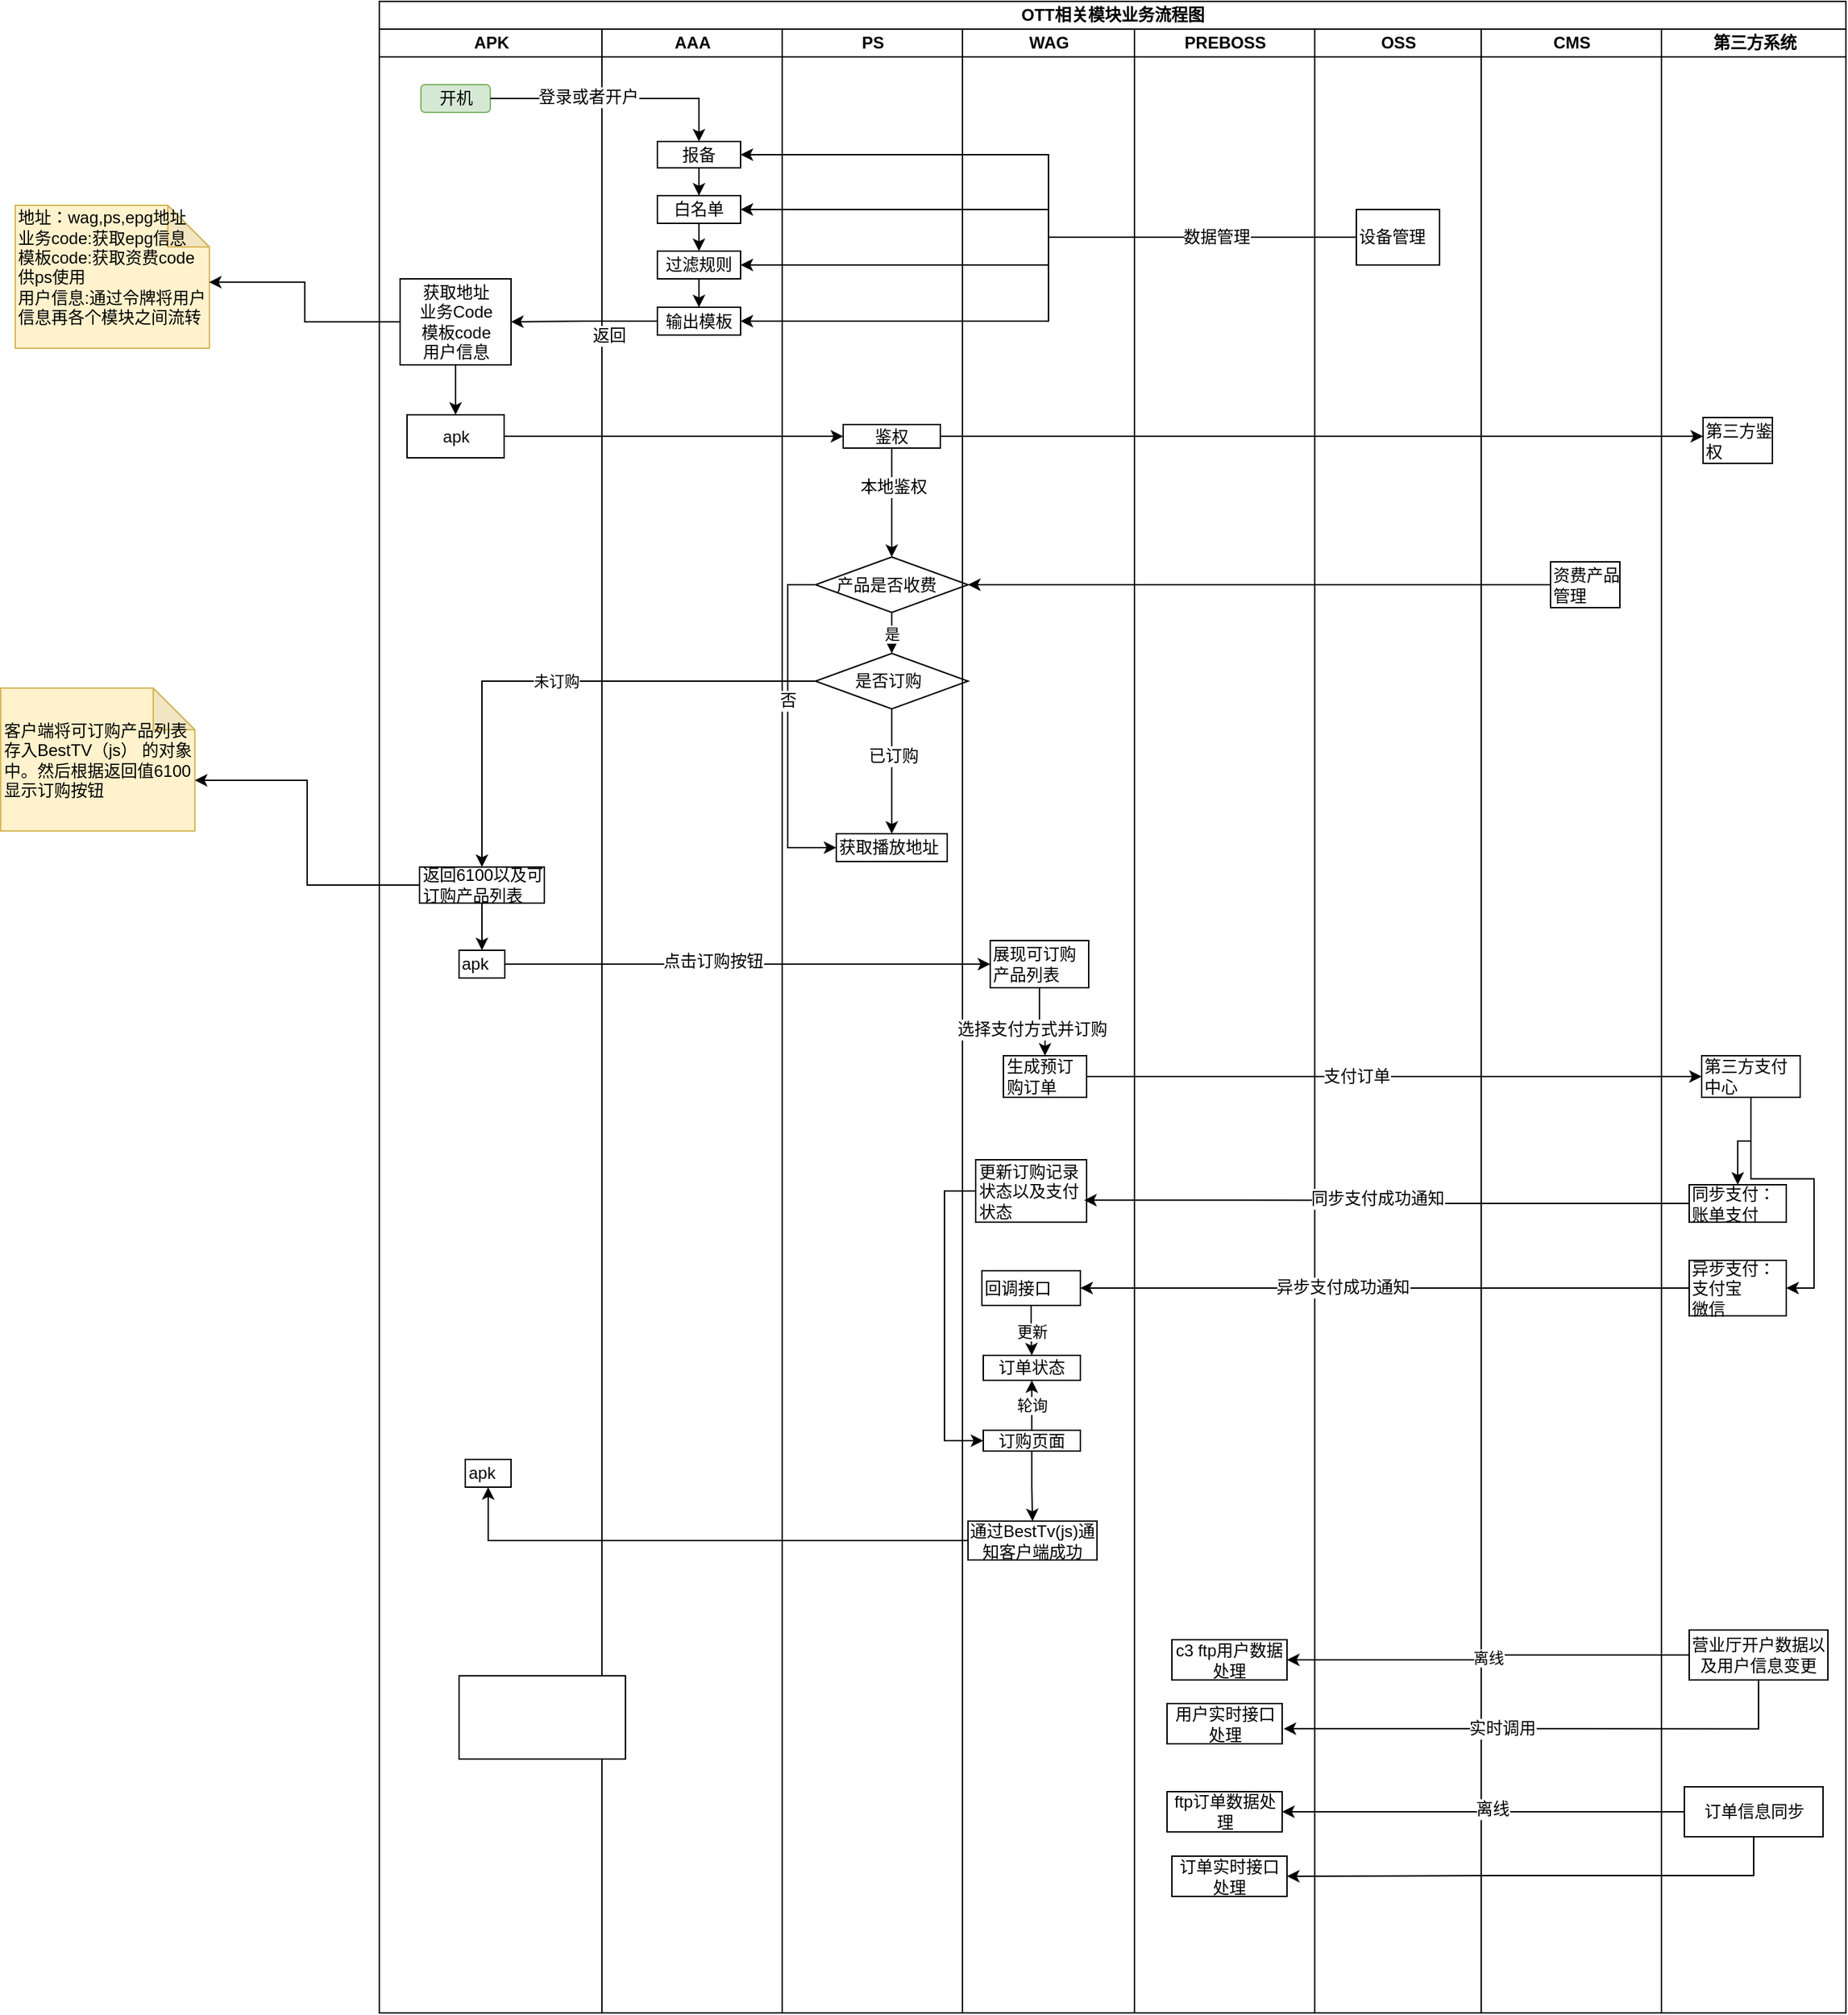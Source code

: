 <mxfile version="10.6.0" type="github"><diagram id="HEy0dX1jvcMJeZMaZy05" name="Page-1"><mxGraphModel dx="1493" dy="359" grid="1" gridSize="10" guides="1" tooltips="1" connect="1" arrows="1" fold="1" page="1" pageScale="1" pageWidth="827" pageHeight="1169" math="0" shadow="0"><root><mxCell id="0"/><mxCell id="1" parent="0"/><mxCell id="SOLJUO9pabLHy7eWVExb-6" value="OTT相关模块业务流程图" style="swimlane;html=1;childLayout=stackLayout;resizeParent=1;resizeParentMax=0;startSize=20;aspect=fixed;" parent="1" vertex="1"><mxGeometry x="132.5" y="73" width="1057.5" height="1450" as="geometry"/></mxCell><mxCell id="SOLJUO9pabLHy7eWVExb-7" value="APK" style="swimlane;html=1;startSize=20;" parent="SOLJUO9pabLHy7eWVExb-6" vertex="1"><mxGeometry y="20" width="160.5" height="1430" as="geometry"/></mxCell><mxCell id="BWHfdyyWRmZe37nEwWRx-1" value="开机" style="rounded=1;whiteSpace=wrap;html=1;fillColor=#d5e8d4;strokeColor=#82b366;" vertex="1" parent="SOLJUO9pabLHy7eWVExb-7"><mxGeometry x="30" y="40" width="50" height="20" as="geometry"/></mxCell><mxCell id="BWHfdyyWRmZe37nEwWRx-90" style="edgeStyle=orthogonalEdgeStyle;rounded=0;orthogonalLoop=1;jettySize=auto;html=1;entryX=0.5;entryY=0;entryDx=0;entryDy=0;align=center;" edge="1" parent="SOLJUO9pabLHy7eWVExb-7" source="BWHfdyyWRmZe37nEwWRx-84" target="BWHfdyyWRmZe37nEwWRx-89"><mxGeometry relative="1" as="geometry"/></mxCell><mxCell id="BWHfdyyWRmZe37nEwWRx-84" value="返回6100以及可订购产品列表" style="rounded=0;whiteSpace=wrap;html=1;align=left;" vertex="1" parent="SOLJUO9pabLHy7eWVExb-7"><mxGeometry x="29" y="604" width="90" height="26" as="geometry"/></mxCell><mxCell id="BWHfdyyWRmZe37nEwWRx-89" value="apk" style="rounded=0;whiteSpace=wrap;html=1;align=left;" vertex="1" parent="SOLJUO9pabLHy7eWVExb-7"><mxGeometry x="57.5" y="664" width="33" height="20" as="geometry"/></mxCell><mxCell id="BWHfdyyWRmZe37nEwWRx-109" value="" style="edgeStyle=orthogonalEdgeStyle;rounded=0;orthogonalLoop=1;jettySize=auto;html=1;align=center;" edge="1" parent="SOLJUO9pabLHy7eWVExb-7" source="BWHfdyyWRmZe37nEwWRx-104" target="BWHfdyyWRmZe37nEwWRx-108"><mxGeometry relative="1" as="geometry"/></mxCell><mxCell id="BWHfdyyWRmZe37nEwWRx-104" value="&lt;span&gt;获取地址&lt;/span&gt;&lt;br&gt;&lt;span&gt;业务Code&lt;/span&gt;&lt;br&gt;&lt;span&gt;模板code&lt;/span&gt;&lt;br&gt;&lt;span&gt;用户信息&lt;/span&gt;" style="rounded=0;whiteSpace=wrap;html=1;align=center;" vertex="1" parent="SOLJUO9pabLHy7eWVExb-7"><mxGeometry x="15" y="180" width="80" height="62" as="geometry"/></mxCell><mxCell id="BWHfdyyWRmZe37nEwWRx-108" value="apk&lt;br&gt;" style="rounded=0;whiteSpace=wrap;html=1;align=center;" vertex="1" parent="SOLJUO9pabLHy7eWVExb-7"><mxGeometry x="20" y="278" width="70" height="31" as="geometry"/></mxCell><mxCell id="BWHfdyyWRmZe37nEwWRx-151" value="apk" style="rounded=0;whiteSpace=wrap;html=1;align=left;" vertex="1" parent="SOLJUO9pabLHy7eWVExb-7"><mxGeometry x="62" y="1031" width="33" height="20" as="geometry"/></mxCell><mxCell id="SOLJUO9pabLHy7eWVExb-9" value="AAA" style="swimlane;html=1;startSize=20;" parent="SOLJUO9pabLHy7eWVExb-6" vertex="1"><mxGeometry x="160.5" y="20" width="130" height="1430" as="geometry"/></mxCell><mxCell id="BWHfdyyWRmZe37nEwWRx-156" style="edgeStyle=orthogonalEdgeStyle;rounded=0;orthogonalLoop=1;jettySize=auto;html=1;entryX=0.5;entryY=0;entryDx=0;entryDy=0;align=center;" edge="1" parent="SOLJUO9pabLHy7eWVExb-9" source="BWHfdyyWRmZe37nEwWRx-5" target="BWHfdyyWRmZe37nEwWRx-18"><mxGeometry relative="1" as="geometry"/></mxCell><mxCell id="BWHfdyyWRmZe37nEwWRx-5" value="报备&lt;br&gt;" style="rounded=0;whiteSpace=wrap;html=1;" vertex="1" parent="SOLJUO9pabLHy7eWVExb-9"><mxGeometry x="40" y="81" width="60" height="19" as="geometry"/></mxCell><mxCell id="BWHfdyyWRmZe37nEwWRx-20" value="输出模板&lt;br&gt;" style="rounded=0;whiteSpace=wrap;html=1;" vertex="1" parent="SOLJUO9pabLHy7eWVExb-9"><mxGeometry x="40" y="200.5" width="60" height="20" as="geometry"/></mxCell><mxCell id="BWHfdyyWRmZe37nEwWRx-38" style="edgeStyle=orthogonalEdgeStyle;rounded=0;orthogonalLoop=1;jettySize=auto;html=1;exitX=0.5;exitY=1;exitDx=0;exitDy=0;align=center;" edge="1" parent="SOLJUO9pabLHy7eWVExb-9" source="BWHfdyyWRmZe37nEwWRx-19" target="BWHfdyyWRmZe37nEwWRx-20"><mxGeometry relative="1" as="geometry"/></mxCell><mxCell id="BWHfdyyWRmZe37nEwWRx-19" value="过滤规则&lt;br&gt;" style="rounded=0;whiteSpace=wrap;html=1;" vertex="1" parent="SOLJUO9pabLHy7eWVExb-9"><mxGeometry x="40" y="160" width="60" height="20" as="geometry"/></mxCell><mxCell id="BWHfdyyWRmZe37nEwWRx-39" style="edgeStyle=orthogonalEdgeStyle;rounded=0;orthogonalLoop=1;jettySize=auto;html=1;exitX=0.5;exitY=1;exitDx=0;exitDy=0;entryX=0.5;entryY=0;entryDx=0;entryDy=0;align=center;" edge="1" parent="SOLJUO9pabLHy7eWVExb-9" source="BWHfdyyWRmZe37nEwWRx-18" target="BWHfdyyWRmZe37nEwWRx-19"><mxGeometry relative="1" as="geometry"><Array as="points"><mxPoint x="70" y="147"/><mxPoint x="70" y="147"/></Array></mxGeometry></mxCell><mxCell id="BWHfdyyWRmZe37nEwWRx-18" value="白名单&lt;br&gt;" style="rounded=0;whiteSpace=wrap;html=1;" vertex="1" parent="SOLJUO9pabLHy7eWVExb-9"><mxGeometry x="40" y="120" width="60" height="20" as="geometry"/></mxCell><mxCell id="BWHfdyyWRmZe37nEwWRx-85" value="未订购" style="edgeStyle=orthogonalEdgeStyle;rounded=0;orthogonalLoop=1;jettySize=auto;html=1;exitX=0;exitY=0.5;exitDx=0;exitDy=0;entryX=0.5;entryY=0;entryDx=0;entryDy=0;align=center;" edge="1" parent="SOLJUO9pabLHy7eWVExb-6" source="BWHfdyyWRmZe37nEwWRx-77" target="BWHfdyyWRmZe37nEwWRx-84"><mxGeometry relative="1" as="geometry"/></mxCell><mxCell id="BWHfdyyWRmZe37nEwWRx-92" style="edgeStyle=orthogonalEdgeStyle;rounded=0;orthogonalLoop=1;jettySize=auto;html=1;entryX=0;entryY=0.5;entryDx=0;entryDy=0;align=center;" edge="1" parent="SOLJUO9pabLHy7eWVExb-6" source="BWHfdyyWRmZe37nEwWRx-89" target="BWHfdyyWRmZe37nEwWRx-86"><mxGeometry relative="1" as="geometry"/></mxCell><mxCell id="BWHfdyyWRmZe37nEwWRx-95" value="点击订购按钮" style="text;html=1;resizable=0;points=[];align=center;verticalAlign=middle;labelBackgroundColor=#ffffff;" vertex="1" connectable="0" parent="BWHfdyyWRmZe37nEwWRx-92"><mxGeometry x="0.003" y="26" relative="1" as="geometry"><mxPoint x="-26" y="24" as="offset"/></mxGeometry></mxCell><mxCell id="SOLJUO9pabLHy7eWVExb-18" value="PS" style="swimlane;html=1;startSize=20;" parent="SOLJUO9pabLHy7eWVExb-6" vertex="1"><mxGeometry x="290.5" y="20" width="130" height="1430" as="geometry"/></mxCell><mxCell id="BWHfdyyWRmZe37nEwWRx-75" style="edgeStyle=orthogonalEdgeStyle;rounded=0;orthogonalLoop=1;jettySize=auto;html=1;exitX=0;exitY=0.5;exitDx=0;exitDy=0;entryX=0;entryY=0.5;entryDx=0;entryDy=0;align=center;" edge="1" parent="SOLJUO9pabLHy7eWVExb-18" source="BWHfdyyWRmZe37nEwWRx-53" target="BWHfdyyWRmZe37nEwWRx-74"><mxGeometry relative="1" as="geometry"/></mxCell><mxCell id="BWHfdyyWRmZe37nEwWRx-76" value="否" style="text;html=1;resizable=0;points=[];align=center;verticalAlign=middle;labelBackgroundColor=#ffffff;" vertex="1" connectable="0" parent="BWHfdyyWRmZe37nEwWRx-75"><mxGeometry x="-0.156" relative="1" as="geometry"><mxPoint as="offset"/></mxGeometry></mxCell><mxCell id="BWHfdyyWRmZe37nEwWRx-78" value="是" style="edgeStyle=orthogonalEdgeStyle;rounded=0;orthogonalLoop=1;jettySize=auto;html=1;exitX=0.5;exitY=1;exitDx=0;exitDy=0;entryX=0.5;entryY=0;entryDx=0;entryDy=0;align=center;" edge="1" parent="SOLJUO9pabLHy7eWVExb-18" source="BWHfdyyWRmZe37nEwWRx-53" target="BWHfdyyWRmZe37nEwWRx-77"><mxGeometry relative="1" as="geometry"/></mxCell><mxCell id="BWHfdyyWRmZe37nEwWRx-53" value="&amp;nbsp; &amp;nbsp; 产品是否收费" style="rhombus;whiteSpace=wrap;html=1;align=left;" vertex="1" parent="SOLJUO9pabLHy7eWVExb-18"><mxGeometry x="24" y="380.5" width="110" height="40" as="geometry"/></mxCell><mxCell id="BWHfdyyWRmZe37nEwWRx-74" value="获取播放地址" style="rounded=0;whiteSpace=wrap;html=1;align=left;" vertex="1" parent="SOLJUO9pabLHy7eWVExb-18"><mxGeometry x="39" y="580" width="80" height="20" as="geometry"/></mxCell><mxCell id="BWHfdyyWRmZe37nEwWRx-79" style="edgeStyle=orthogonalEdgeStyle;rounded=0;orthogonalLoop=1;jettySize=auto;html=1;exitX=0.5;exitY=1;exitDx=0;exitDy=0;align=center;" edge="1" parent="SOLJUO9pabLHy7eWVExb-18" source="BWHfdyyWRmZe37nEwWRx-77" target="BWHfdyyWRmZe37nEwWRx-74"><mxGeometry relative="1" as="geometry"/></mxCell><mxCell id="BWHfdyyWRmZe37nEwWRx-80" value="已订购" style="text;html=1;resizable=0;points=[];align=center;verticalAlign=middle;labelBackgroundColor=#ffffff;" vertex="1" connectable="0" parent="BWHfdyyWRmZe37nEwWRx-79"><mxGeometry x="0.006" y="12" relative="1" as="geometry"><mxPoint x="-11" y="-12" as="offset"/></mxGeometry></mxCell><mxCell id="BWHfdyyWRmZe37nEwWRx-77" value="&amp;nbsp; &amp;nbsp; &amp;nbsp; &amp;nbsp; 是否订购" style="rhombus;whiteSpace=wrap;html=1;align=left;" vertex="1" parent="SOLJUO9pabLHy7eWVExb-18"><mxGeometry x="24" y="450" width="110" height="40" as="geometry"/></mxCell><mxCell id="BWHfdyyWRmZe37nEwWRx-123" style="edgeStyle=orthogonalEdgeStyle;rounded=0;orthogonalLoop=1;jettySize=auto;html=1;entryX=0.5;entryY=0;entryDx=0;entryDy=0;align=center;" edge="1" parent="SOLJUO9pabLHy7eWVExb-18" source="BWHfdyyWRmZe37nEwWRx-117" target="BWHfdyyWRmZe37nEwWRx-53"><mxGeometry relative="1" as="geometry"/></mxCell><mxCell id="BWHfdyyWRmZe37nEwWRx-126" value="&lt;span&gt;本地鉴权&lt;/span&gt;" style="text;html=1;resizable=0;points=[];align=center;verticalAlign=middle;labelBackgroundColor=#ffffff;" vertex="1" connectable="0" parent="BWHfdyyWRmZe37nEwWRx-123"><mxGeometry x="0.004" y="12" relative="1" as="geometry"><mxPoint x="-11" y="-12" as="offset"/></mxGeometry></mxCell><mxCell id="BWHfdyyWRmZe37nEwWRx-117" value="鉴权&lt;br&gt;" style="rounded=0;whiteSpace=wrap;html=1;align=center;" vertex="1" parent="SOLJUO9pabLHy7eWVExb-18"><mxGeometry x="44" y="285" width="70" height="17" as="geometry"/></mxCell><mxCell id="SOLJUO9pabLHy7eWVExb-19" value="WAG" style="swimlane;html=1;startSize=20;" parent="SOLJUO9pabLHy7eWVExb-6" vertex="1"><mxGeometry x="420.5" y="20" width="124" height="1430" as="geometry"/></mxCell><mxCell id="BWHfdyyWRmZe37nEwWRx-94" value="" style="edgeStyle=orthogonalEdgeStyle;rounded=0;orthogonalLoop=1;jettySize=auto;html=1;align=center;" edge="1" parent="SOLJUO9pabLHy7eWVExb-19" source="BWHfdyyWRmZe37nEwWRx-86" target="BWHfdyyWRmZe37nEwWRx-93"><mxGeometry relative="1" as="geometry"/></mxCell><mxCell id="BWHfdyyWRmZe37nEwWRx-136" value="选择支付方式并订购" style="text;html=1;resizable=0;points=[];align=center;verticalAlign=middle;labelBackgroundColor=#ffffff;" vertex="1" connectable="0" parent="BWHfdyyWRmZe37nEwWRx-94"><mxGeometry x="0.135" y="7" relative="1" as="geometry"><mxPoint x="-17" y="3.5" as="offset"/></mxGeometry></mxCell><mxCell id="BWHfdyyWRmZe37nEwWRx-86" value="展现可订购产品列表" style="rounded=0;whiteSpace=wrap;html=1;align=left;" vertex="1" parent="SOLJUO9pabLHy7eWVExb-19"><mxGeometry x="20" y="657" width="71" height="34" as="geometry"/></mxCell><mxCell id="BWHfdyyWRmZe37nEwWRx-93" value="生成预订购订单" style="rounded=0;whiteSpace=wrap;html=1;align=left;" vertex="1" parent="SOLJUO9pabLHy7eWVExb-19"><mxGeometry x="29.5" y="740" width="60" height="30" as="geometry"/></mxCell><mxCell id="BWHfdyyWRmZe37nEwWRx-134" value="更新订购记录状态以及支付状态" style="rounded=0;whiteSpace=wrap;html=1;align=left;" vertex="1" parent="SOLJUO9pabLHy7eWVExb-19"><mxGeometry x="9.5" y="815" width="80" height="45" as="geometry"/></mxCell><mxCell id="BWHfdyyWRmZe37nEwWRx-169" value="更新" style="edgeStyle=orthogonalEdgeStyle;rounded=0;orthogonalLoop=1;jettySize=auto;html=1;entryX=0.5;entryY=0;entryDx=0;entryDy=0;align=center;" edge="1" parent="SOLJUO9pabLHy7eWVExb-19" source="BWHfdyyWRmZe37nEwWRx-147" target="BWHfdyyWRmZe37nEwWRx-168"><mxGeometry relative="1" as="geometry"/></mxCell><mxCell id="BWHfdyyWRmZe37nEwWRx-147" value="回调接口" style="rounded=0;whiteSpace=wrap;html=1;align=left;" vertex="1" parent="SOLJUO9pabLHy7eWVExb-19"><mxGeometry x="14" y="895" width="71" height="25" as="geometry"/></mxCell><mxCell id="BWHfdyyWRmZe37nEwWRx-166" style="edgeStyle=orthogonalEdgeStyle;rounded=0;orthogonalLoop=1;jettySize=auto;html=1;entryX=0.5;entryY=0;entryDx=0;entryDy=0;align=center;" edge="1" parent="SOLJUO9pabLHy7eWVExb-19" source="BWHfdyyWRmZe37nEwWRx-154" target="BWHfdyyWRmZe37nEwWRx-161"><mxGeometry relative="1" as="geometry"/></mxCell><mxCell id="BWHfdyyWRmZe37nEwWRx-170" value="轮询" style="edgeStyle=orthogonalEdgeStyle;rounded=0;orthogonalLoop=1;jettySize=auto;html=1;entryX=0.5;entryY=1;entryDx=0;entryDy=0;align=center;" edge="1" parent="SOLJUO9pabLHy7eWVExb-19" source="BWHfdyyWRmZe37nEwWRx-154" target="BWHfdyyWRmZe37nEwWRx-168"><mxGeometry relative="1" as="geometry"/></mxCell><mxCell id="BWHfdyyWRmZe37nEwWRx-154" value="订购页面" style="rounded=0;whiteSpace=wrap;html=1;align=center;" vertex="1" parent="SOLJUO9pabLHy7eWVExb-19"><mxGeometry x="15" y="1010" width="70" height="15" as="geometry"/></mxCell><mxCell id="BWHfdyyWRmZe37nEwWRx-161" value="&lt;span&gt;通过BestTv(js)通知客户端成功&lt;/span&gt;" style="rounded=0;whiteSpace=wrap;html=1;align=center;" vertex="1" parent="SOLJUO9pabLHy7eWVExb-19"><mxGeometry x="4" y="1075.5" width="93" height="28" as="geometry"/></mxCell><mxCell id="BWHfdyyWRmZe37nEwWRx-165" style="edgeStyle=orthogonalEdgeStyle;rounded=0;orthogonalLoop=1;jettySize=auto;html=1;align=center;entryX=0;entryY=0.5;entryDx=0;entryDy=0;" edge="1" parent="SOLJUO9pabLHy7eWVExb-19" source="BWHfdyyWRmZe37nEwWRx-134" target="BWHfdyyWRmZe37nEwWRx-154"><mxGeometry relative="1" as="geometry"><mxPoint x="-13" y="987" as="targetPoint"/><Array as="points"><mxPoint x="-13" y="838"/><mxPoint x="-13" y="1018"/></Array></mxGeometry></mxCell><mxCell id="BWHfdyyWRmZe37nEwWRx-168" value="订单状态" style="rounded=0;whiteSpace=wrap;html=1;align=center;" vertex="1" parent="SOLJUO9pabLHy7eWVExb-19"><mxGeometry x="15" y="956" width="70" height="18" as="geometry"/></mxCell><mxCell id="SOLJUO9pabLHy7eWVExb-20" value="PREBOSS" style="swimlane;html=1;startSize=20;" parent="SOLJUO9pabLHy7eWVExb-6" vertex="1"><mxGeometry x="544.5" y="20" width="130" height="1430" as="geometry"/></mxCell><mxCell id="BWHfdyyWRmZe37nEwWRx-173" value="c3 ftp用户数据处理" style="rounded=0;whiteSpace=wrap;html=1;align=center;" vertex="1" parent="SOLJUO9pabLHy7eWVExb-20"><mxGeometry x="27" y="1161" width="83" height="29" as="geometry"/></mxCell><mxCell id="BWHfdyyWRmZe37nEwWRx-177" value="用户实时接口处理" style="rounded=0;whiteSpace=wrap;html=1;align=center;" vertex="1" parent="SOLJUO9pabLHy7eWVExb-20"><mxGeometry x="23.5" y="1207" width="83" height="29" as="geometry"/></mxCell><mxCell id="BWHfdyyWRmZe37nEwWRx-181" value="ftp订单数据处理" style="rounded=0;whiteSpace=wrap;html=1;align=center;" vertex="1" parent="SOLJUO9pabLHy7eWVExb-20"><mxGeometry x="23.5" y="1270.5" width="83" height="29" as="geometry"/></mxCell><mxCell id="BWHfdyyWRmZe37nEwWRx-182" value="订单实时接口处理" style="rounded=0;whiteSpace=wrap;html=1;align=center;" vertex="1" parent="SOLJUO9pabLHy7eWVExb-20"><mxGeometry x="27" y="1317" width="83" height="29" as="geometry"/></mxCell><mxCell id="SOLJUO9pabLHy7eWVExb-21" value="OSS" style="swimlane;html=1;startSize=20;" parent="SOLJUO9pabLHy7eWVExb-6" vertex="1"><mxGeometry x="674.5" y="20" width="120" height="1430" as="geometry"/></mxCell><mxCell id="BWHfdyyWRmZe37nEwWRx-56" value="设备管理" style="rounded=0;whiteSpace=wrap;html=1;align=left;" vertex="1" parent="SOLJUO9pabLHy7eWVExb-21"><mxGeometry x="30" y="130" width="60" height="40" as="geometry"/></mxCell><mxCell id="BWHfdyyWRmZe37nEwWRx-4" style="edgeStyle=orthogonalEdgeStyle;rounded=0;orthogonalLoop=1;jettySize=auto;html=1;exitX=1;exitY=0.5;exitDx=0;exitDy=0;" edge="1" parent="SOLJUO9pabLHy7eWVExb-6" source="BWHfdyyWRmZe37nEwWRx-1" target="BWHfdyyWRmZe37nEwWRx-5"><mxGeometry relative="1" as="geometry"><mxPoint x="185.31" y="100" as="targetPoint"/></mxGeometry></mxCell><mxCell id="BWHfdyyWRmZe37nEwWRx-43" value="登录或者开户" style="text;html=1;resizable=0;points=[];align=center;verticalAlign=middle;labelBackgroundColor=#ffffff;" vertex="1" connectable="0" parent="BWHfdyyWRmZe37nEwWRx-4"><mxGeometry x="-0.223" y="1" relative="1" as="geometry"><mxPoint as="offset"/></mxGeometry></mxCell><mxCell id="BWHfdyyWRmZe37nEwWRx-36" style="edgeStyle=orthogonalEdgeStyle;rounded=0;orthogonalLoop=1;jettySize=auto;html=1;exitX=0;exitY=0.5;exitDx=0;exitDy=0;entryX=1;entryY=0.5;entryDx=0;entryDy=0;" edge="1" parent="SOLJUO9pabLHy7eWVExb-6" source="BWHfdyyWRmZe37nEwWRx-20" target="BWHfdyyWRmZe37nEwWRx-104"><mxGeometry relative="1" as="geometry"><mxPoint x="140" y="245.5" as="targetPoint"/></mxGeometry></mxCell><mxCell id="BWHfdyyWRmZe37nEwWRx-45" value="返回" style="text;html=1;resizable=0;points=[];align=center;verticalAlign=middle;labelBackgroundColor=#ffffff;" vertex="1" connectable="0" parent="BWHfdyyWRmZe37nEwWRx-36"><mxGeometry x="-0.333" y="10" relative="1" as="geometry"><mxPoint as="offset"/></mxGeometry></mxCell><mxCell id="BWHfdyyWRmZe37nEwWRx-57" style="edgeStyle=orthogonalEdgeStyle;rounded=0;orthogonalLoop=1;jettySize=auto;html=1;exitX=0;exitY=0.5;exitDx=0;exitDy=0;entryX=1;entryY=0.5;entryDx=0;entryDy=0;align=center;" edge="1" parent="SOLJUO9pabLHy7eWVExb-6" source="BWHfdyyWRmZe37nEwWRx-56" target="BWHfdyyWRmZe37nEwWRx-5"><mxGeometry relative="1" as="geometry"/></mxCell><mxCell id="BWHfdyyWRmZe37nEwWRx-58" style="edgeStyle=orthogonalEdgeStyle;rounded=0;orthogonalLoop=1;jettySize=auto;html=1;entryX=1;entryY=0.5;entryDx=0;entryDy=0;align=center;" edge="1" parent="SOLJUO9pabLHy7eWVExb-6" source="BWHfdyyWRmZe37nEwWRx-56" target="BWHfdyyWRmZe37nEwWRx-18"><mxGeometry relative="1" as="geometry"/></mxCell><mxCell id="BWHfdyyWRmZe37nEwWRx-59" style="edgeStyle=orthogonalEdgeStyle;rounded=0;orthogonalLoop=1;jettySize=auto;html=1;entryX=1;entryY=0.5;entryDx=0;entryDy=0;align=center;" edge="1" parent="SOLJUO9pabLHy7eWVExb-6" source="BWHfdyyWRmZe37nEwWRx-56" target="BWHfdyyWRmZe37nEwWRx-19"><mxGeometry relative="1" as="geometry"/></mxCell><mxCell id="BWHfdyyWRmZe37nEwWRx-62" style="edgeStyle=orthogonalEdgeStyle;rounded=0;orthogonalLoop=1;jettySize=auto;html=1;entryX=1;entryY=0.5;entryDx=0;entryDy=0;align=center;" edge="1" parent="SOLJUO9pabLHy7eWVExb-6" source="BWHfdyyWRmZe37nEwWRx-56" target="BWHfdyyWRmZe37nEwWRx-20"><mxGeometry relative="1" as="geometry"/></mxCell><mxCell id="BWHfdyyWRmZe37nEwWRx-155" value="数据管理" style="text;html=1;resizable=0;points=[];align=center;verticalAlign=middle;labelBackgroundColor=#ffffff;" vertex="1" connectable="0" parent="BWHfdyyWRmZe37nEwWRx-62"><mxGeometry x="-0.599" relative="1" as="geometry"><mxPoint as="offset"/></mxGeometry></mxCell><mxCell id="BWHfdyyWRmZe37nEwWRx-68" style="edgeStyle=orthogonalEdgeStyle;rounded=0;orthogonalLoop=1;jettySize=auto;html=1;entryX=1;entryY=0.5;entryDx=0;entryDy=0;align=center;" edge="1" parent="SOLJUO9pabLHy7eWVExb-6" source="BWHfdyyWRmZe37nEwWRx-67" target="BWHfdyyWRmZe37nEwWRx-53"><mxGeometry relative="1" as="geometry"/></mxCell><mxCell id="BWHfdyyWRmZe37nEwWRx-66" value="CMS" style="swimlane;html=1;startSize=20;" vertex="1" parent="SOLJUO9pabLHy7eWVExb-6"><mxGeometry x="794.5" y="20" width="130" height="1430" as="geometry"/></mxCell><mxCell id="BWHfdyyWRmZe37nEwWRx-67" value="资费产品管理" style="rounded=0;whiteSpace=wrap;html=1;align=left;" vertex="1" parent="BWHfdyyWRmZe37nEwWRx-66"><mxGeometry x="50" y="384" width="50" height="33" as="geometry"/></mxCell><mxCell id="BWHfdyyWRmZe37nEwWRx-122" style="edgeStyle=orthogonalEdgeStyle;rounded=0;orthogonalLoop=1;jettySize=auto;html=1;entryX=0;entryY=0.5;entryDx=0;entryDy=0;align=center;" edge="1" parent="SOLJUO9pabLHy7eWVExb-6" source="BWHfdyyWRmZe37nEwWRx-108" target="BWHfdyyWRmZe37nEwWRx-117"><mxGeometry relative="1" as="geometry"/></mxCell><mxCell id="BWHfdyyWRmZe37nEwWRx-124" style="edgeStyle=orthogonalEdgeStyle;rounded=0;orthogonalLoop=1;jettySize=auto;html=1;entryX=0;entryY=0.409;entryDx=0;entryDy=0;entryPerimeter=0;align=center;" edge="1" parent="SOLJUO9pabLHy7eWVExb-6" source="BWHfdyyWRmZe37nEwWRx-117" target="BWHfdyyWRmZe37nEwWRx-114"><mxGeometry relative="1" as="geometry"/></mxCell><mxCell id="BWHfdyyWRmZe37nEwWRx-131" style="edgeStyle=orthogonalEdgeStyle;rounded=0;orthogonalLoop=1;jettySize=auto;html=1;entryX=0;entryY=0.5;entryDx=0;entryDy=0;align=center;" edge="1" parent="SOLJUO9pabLHy7eWVExb-6" source="BWHfdyyWRmZe37nEwWRx-93" target="BWHfdyyWRmZe37nEwWRx-130"><mxGeometry relative="1" as="geometry"/></mxCell><mxCell id="BWHfdyyWRmZe37nEwWRx-137" value="支付订单" style="text;html=1;resizable=0;points=[];align=center;verticalAlign=middle;labelBackgroundColor=#ffffff;" vertex="1" connectable="0" parent="BWHfdyyWRmZe37nEwWRx-131"><mxGeometry x="-0.123" relative="1" as="geometry"><mxPoint as="offset"/></mxGeometry></mxCell><mxCell id="BWHfdyyWRmZe37nEwWRx-135" style="edgeStyle=orthogonalEdgeStyle;rounded=0;orthogonalLoop=1;jettySize=auto;html=1;entryX=0.978;entryY=0.648;entryDx=0;entryDy=0;entryPerimeter=0;align=center;" edge="1" parent="SOLJUO9pabLHy7eWVExb-6" source="BWHfdyyWRmZe37nEwWRx-132" target="BWHfdyyWRmZe37nEwWRx-134"><mxGeometry relative="1" as="geometry"/></mxCell><mxCell id="BWHfdyyWRmZe37nEwWRx-138" value="同步支付成功通知" style="text;html=1;resizable=0;points=[];align=center;verticalAlign=middle;labelBackgroundColor=#ffffff;" vertex="1" connectable="0" parent="BWHfdyyWRmZe37nEwWRx-135"><mxGeometry x="0.039" y="-1" relative="1" as="geometry"><mxPoint as="offset"/></mxGeometry></mxCell><mxCell id="BWHfdyyWRmZe37nEwWRx-148" style="edgeStyle=orthogonalEdgeStyle;rounded=0;orthogonalLoop=1;jettySize=auto;html=1;entryX=1;entryY=0.5;entryDx=0;entryDy=0;align=center;" edge="1" parent="SOLJUO9pabLHy7eWVExb-6" source="BWHfdyyWRmZe37nEwWRx-143" target="BWHfdyyWRmZe37nEwWRx-147"><mxGeometry relative="1" as="geometry"/></mxCell><mxCell id="BWHfdyyWRmZe37nEwWRx-149" value="异步支付成功通知" style="text;html=1;resizable=0;points=[];align=center;verticalAlign=middle;labelBackgroundColor=#ffffff;" vertex="1" connectable="0" parent="BWHfdyyWRmZe37nEwWRx-148"><mxGeometry x="0.139" y="-1" relative="1" as="geometry"><mxPoint as="offset"/></mxGeometry></mxCell><mxCell id="BWHfdyyWRmZe37nEwWRx-163" style="edgeStyle=orthogonalEdgeStyle;rounded=0;orthogonalLoop=1;jettySize=auto;html=1;align=center;" edge="1" parent="SOLJUO9pabLHy7eWVExb-6" source="BWHfdyyWRmZe37nEwWRx-161" target="BWHfdyyWRmZe37nEwWRx-151"><mxGeometry relative="1" as="geometry"/></mxCell><mxCell id="BWHfdyyWRmZe37nEwWRx-174" value="离线" style="edgeStyle=orthogonalEdgeStyle;rounded=0;orthogonalLoop=1;jettySize=auto;html=1;entryX=1;entryY=0.5;entryDx=0;entryDy=0;align=center;" edge="1" parent="SOLJUO9pabLHy7eWVExb-6" source="BWHfdyyWRmZe37nEwWRx-171" target="BWHfdyyWRmZe37nEwWRx-173"><mxGeometry relative="1" as="geometry"/></mxCell><mxCell id="BWHfdyyWRmZe37nEwWRx-81" value="第三方系统" style="swimlane;html=1;startSize=20;" vertex="1" parent="SOLJUO9pabLHy7eWVExb-6"><mxGeometry x="924.5" y="20" width="133" height="1430" as="geometry"/></mxCell><mxCell id="BWHfdyyWRmZe37nEwWRx-114" value="第三方鉴权" style="rounded=0;whiteSpace=wrap;html=1;align=left;" vertex="1" parent="BWHfdyyWRmZe37nEwWRx-81"><mxGeometry x="30" y="280" width="50" height="33" as="geometry"/></mxCell><mxCell id="BWHfdyyWRmZe37nEwWRx-133" value="" style="edgeStyle=orthogonalEdgeStyle;rounded=0;orthogonalLoop=1;jettySize=auto;html=1;align=center;" edge="1" parent="BWHfdyyWRmZe37nEwWRx-81" source="BWHfdyyWRmZe37nEwWRx-130" target="BWHfdyyWRmZe37nEwWRx-132"><mxGeometry relative="1" as="geometry"/></mxCell><mxCell id="BWHfdyyWRmZe37nEwWRx-145" style="edgeStyle=orthogonalEdgeStyle;rounded=0;orthogonalLoop=1;jettySize=auto;html=1;entryX=1;entryY=0.5;entryDx=0;entryDy=0;align=center;" edge="1" parent="BWHfdyyWRmZe37nEwWRx-81" source="BWHfdyyWRmZe37nEwWRx-130" target="BWHfdyyWRmZe37nEwWRx-143"><mxGeometry relative="1" as="geometry"/></mxCell><mxCell id="BWHfdyyWRmZe37nEwWRx-130" value="第三方支付中心" style="rounded=0;whiteSpace=wrap;html=1;align=left;" vertex="1" parent="BWHfdyyWRmZe37nEwWRx-81"><mxGeometry x="29" y="740" width="71" height="30" as="geometry"/></mxCell><mxCell id="BWHfdyyWRmZe37nEwWRx-132" value="同步支付：账单支付" style="rounded=0;whiteSpace=wrap;html=1;align=left;" vertex="1" parent="BWHfdyyWRmZe37nEwWRx-81"><mxGeometry x="20" y="833" width="70" height="27" as="geometry"/></mxCell><mxCell id="BWHfdyyWRmZe37nEwWRx-143" value="异步支付：支付宝&lt;br&gt;微信" style="rounded=0;whiteSpace=wrap;html=1;align=left;" vertex="1" parent="BWHfdyyWRmZe37nEwWRx-81"><mxGeometry x="20" y="887.5" width="70" height="40" as="geometry"/></mxCell><mxCell id="BWHfdyyWRmZe37nEwWRx-171" value="营业厅开户数据以及用户信息变更" style="rounded=0;whiteSpace=wrap;html=1;align=center;" vertex="1" parent="BWHfdyyWRmZe37nEwWRx-81"><mxGeometry x="20" y="1154" width="100" height="36" as="geometry"/></mxCell><mxCell id="BWHfdyyWRmZe37nEwWRx-180" value="订单信息同步" style="rounded=0;whiteSpace=wrap;html=1;align=center;" vertex="1" parent="BWHfdyyWRmZe37nEwWRx-81"><mxGeometry x="16.5" y="1267" width="100" height="36" as="geometry"/></mxCell><mxCell id="BWHfdyyWRmZe37nEwWRx-178" style="edgeStyle=orthogonalEdgeStyle;rounded=0;orthogonalLoop=1;jettySize=auto;html=1;entryX=1.013;entryY=0.626;entryDx=0;entryDy=0;entryPerimeter=0;align=center;" edge="1" parent="SOLJUO9pabLHy7eWVExb-6" source="BWHfdyyWRmZe37nEwWRx-171" target="BWHfdyyWRmZe37nEwWRx-177"><mxGeometry relative="1" as="geometry"><Array as="points"><mxPoint x="995" y="1245"/></Array></mxGeometry></mxCell><mxCell id="BWHfdyyWRmZe37nEwWRx-179" value="实时调用" style="text;html=1;resizable=0;points=[];align=center;verticalAlign=middle;labelBackgroundColor=#ffffff;" vertex="1" connectable="0" parent="BWHfdyyWRmZe37nEwWRx-178"><mxGeometry x="0.165" relative="1" as="geometry"><mxPoint as="offset"/></mxGeometry></mxCell><mxCell id="BWHfdyyWRmZe37nEwWRx-183" style="edgeStyle=orthogonalEdgeStyle;rounded=0;orthogonalLoop=1;jettySize=auto;html=1;align=center;" edge="1" parent="SOLJUO9pabLHy7eWVExb-6" source="BWHfdyyWRmZe37nEwWRx-180" target="BWHfdyyWRmZe37nEwWRx-181"><mxGeometry relative="1" as="geometry"/></mxCell><mxCell id="BWHfdyyWRmZe37nEwWRx-184" value="离线" style="text;html=1;resizable=0;points=[];align=center;verticalAlign=middle;labelBackgroundColor=#ffffff;" vertex="1" connectable="0" parent="BWHfdyyWRmZe37nEwWRx-183"><mxGeometry x="0.001" y="-7" relative="1" as="geometry"><mxPoint x="6" y="5" as="offset"/></mxGeometry></mxCell><mxCell id="BWHfdyyWRmZe37nEwWRx-185" style="edgeStyle=orthogonalEdgeStyle;rounded=0;orthogonalLoop=1;jettySize=auto;html=1;entryX=1;entryY=0.5;entryDx=0;entryDy=0;align=center;" edge="1" parent="SOLJUO9pabLHy7eWVExb-6" source="BWHfdyyWRmZe37nEwWRx-180" target="BWHfdyyWRmZe37nEwWRx-182"><mxGeometry relative="1" as="geometry"><Array as="points"><mxPoint x="991" y="1351"/><mxPoint x="798" y="1351"/></Array></mxGeometry></mxCell><mxCell id="BWHfdyyWRmZe37nEwWRx-50" value="地址：wag,ps,epg地址&lt;br&gt;业务code:获取epg信息&lt;br&gt;模板code:获取资费code供ps使用&lt;br&gt;用户信息:通过令牌将用户信息再各个模块之间流转&lt;br&gt;&lt;br&gt;" style="shape=note;whiteSpace=wrap;html=1;backgroundOutline=1;darkOpacity=0.05;align=left;fillColor=#fff2cc;strokeColor=#d6b656;" vertex="1" parent="1"><mxGeometry x="-130" y="220" width="140" height="103" as="geometry"/></mxCell><mxCell id="BWHfdyyWRmZe37nEwWRx-101" value="&lt;span id=&quot;pos_placeholder&quot; style=&quot;width: 0px ; height: 0px ; visibility: hidden ; margin: 0px ; padding: 0px&quot;&gt;&lt;/span&gt;&lt;span id=&quot;pos_placeholder&quot; style=&quot;width: 0px ; height: 0px ; visibility: hidden ; margin: 0px ; padding: 0px&quot;&gt;&lt;/span&gt;&lt;span id=&quot;pos_placeholder&quot; style=&quot;width: 0px ; height: 0px ; visibility: hidden ; margin: 0px ; padding: 0px&quot;&gt;&lt;/span&gt;客户端将可订购产品列表存入BestTV（js） 的对象中。然后根据返回值6100显示订购按钮" style="shape=note;whiteSpace=wrap;html=1;backgroundOutline=1;darkOpacity=0.05;align=left;fillColor=#fff2cc;strokeColor=#d6b656;" vertex="1" parent="1"><mxGeometry x="-140.5" y="568" width="140" height="103" as="geometry"/></mxCell><mxCell id="BWHfdyyWRmZe37nEwWRx-102" style="edgeStyle=orthogonalEdgeStyle;rounded=0;orthogonalLoop=1;jettySize=auto;html=1;align=center;entryX=0;entryY=0;entryDx=140;entryDy=66.5;entryPerimeter=0;" edge="1" parent="1" source="BWHfdyyWRmZe37nEwWRx-84" target="BWHfdyyWRmZe37nEwWRx-101"><mxGeometry relative="1" as="geometry"><mxPoint x="50" y="620" as="targetPoint"/></mxGeometry></mxCell><mxCell id="BWHfdyyWRmZe37nEwWRx-107" style="edgeStyle=orthogonalEdgeStyle;rounded=0;orthogonalLoop=1;jettySize=auto;html=1;entryX=0.998;entryY=0.538;entryDx=0;entryDy=0;entryPerimeter=0;align=center;" edge="1" parent="1" source="BWHfdyyWRmZe37nEwWRx-104" target="BWHfdyyWRmZe37nEwWRx-50"><mxGeometry relative="1" as="geometry"/></mxCell><mxCell id="BWHfdyyWRmZe37nEwWRx-167" value="" style="rounded=0;whiteSpace=wrap;html=1;align=center;" vertex="1" parent="1"><mxGeometry x="190" y="1280" width="120" height="60" as="geometry"/></mxCell></root></mxGraphModel></diagram></mxfile>